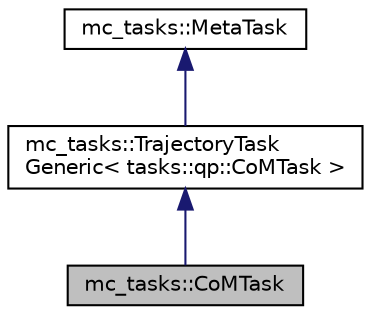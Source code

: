 digraph "mc_tasks::CoMTask"
{
 // INTERACTIVE_SVG=YES
  edge [fontname="Helvetica",fontsize="10",labelfontname="Helvetica",labelfontsize="10"];
  node [fontname="Helvetica",fontsize="10",shape=record];
  Node0 [label="mc_tasks::CoMTask",height=0.2,width=0.4,color="black", fillcolor="grey75", style="filled", fontcolor="black"];
  Node1 -> Node0 [dir="back",color="midnightblue",fontsize="10",style="solid",fontname="Helvetica"];
  Node1 [label="mc_tasks::TrajectoryTask\lGeneric\< tasks::qp::CoMTask \>",height=0.2,width=0.4,color="black", fillcolor="white", style="filled",URL="$structmc__tasks_1_1TrajectoryTaskGeneric.html"];
  Node2 -> Node1 [dir="back",color="midnightblue",fontsize="10",style="solid",fontname="Helvetica"];
  Node2 [label="mc_tasks::MetaTask",height=0.2,width=0.4,color="black", fillcolor="white", style="filled",URL="$structmc__tasks_1_1MetaTask.html",tooltip="Represents a generic task. "];
}
